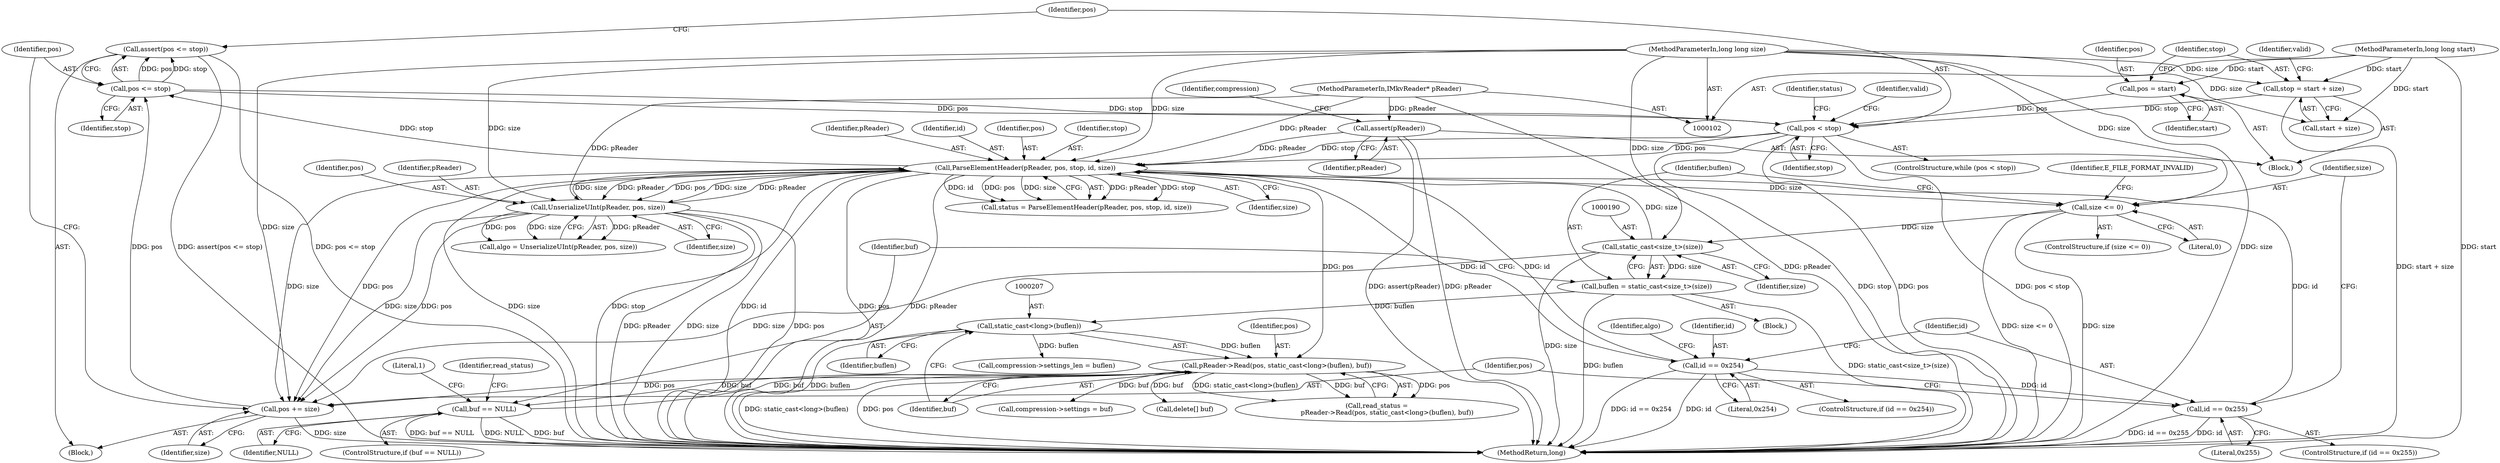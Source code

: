 digraph "0_Android_04839626ed859623901ebd3a5fd483982186b59d_179@API" {
"1000230" [label="(Call,assert(pos <= stop))"];
"1000231" [label="(Call,pos <= stop)"];
"1000227" [label="(Call,pos += size)"];
"1000156" [label="(Call,UnserializeUInt(pReader, pos, size))"];
"1000136" [label="(Call,ParseElementHeader(pReader, pos, stop, id, size))"];
"1000108" [label="(Call,assert(pReader))"];
"1000105" [label="(MethodParameterIn,IMkvReader* pReader)"];
"1000127" [label="(Call,pos < stop)"];
"1000113" [label="(Call,pos = start)"];
"1000103" [label="(MethodParameterIn,long long start)"];
"1000117" [label="(Call,stop = start + size)"];
"1000104" [label="(MethodParameterIn,long long size)"];
"1000176" [label="(Call,id == 0x255)"];
"1000149" [label="(Call,id == 0x254)"];
"1000189" [label="(Call,static_cast<size_t>(size))"];
"1000181" [label="(Call,size <= 0)"];
"1000204" [label="(Call,pReader->Read(pos, static_cast<long>(buflen), buf))"];
"1000206" [label="(Call,static_cast<long>(buflen))"];
"1000187" [label="(Call,buflen = static_cast<size_t>(size))"];
"1000195" [label="(Call,buf == NULL)"];
"1000105" [label="(MethodParameterIn,IMkvReader* pReader)"];
"1000189" [label="(Call,static_cast<size_t>(size))"];
"1000129" [label="(Identifier,stop)"];
"1000178" [label="(Literal,0x255)"];
"1000104" [label="(MethodParameterIn,long long size)"];
"1000157" [label="(Identifier,pReader)"];
"1000202" [label="(Call,read_status =\n          pReader->Read(pos, static_cast<long>(buflen), buf))"];
"1000115" [label="(Identifier,start)"];
"1000177" [label="(Identifier,id)"];
"1000195" [label="(Call,buf == NULL)"];
"1000136" [label="(Call,ParseElementHeader(pReader, pos, stop, id, size))"];
"1000191" [label="(Identifier,size)"];
"1000108" [label="(Call,assert(pReader))"];
"1000230" [label="(Call,assert(pos <= stop))"];
"1000150" [label="(Identifier,id)"];
"1000197" [label="(Identifier,NULL)"];
"1000200" [label="(Literal,1)"];
"1000128" [label="(Identifier,pos)"];
"1000227" [label="(Call,pos += size)"];
"1000222" [label="(Call,compression->settings_len = buflen)"];
"1000228" [label="(Identifier,pos)"];
"1000119" [label="(Call,start + size)"];
"1000134" [label="(Call,status = ParseElementHeader(pReader, pos, stop, id, size))"];
"1000182" [label="(Identifier,size)"];
"1000156" [label="(Call,UnserializeUInt(pReader, pos, size))"];
"1000209" [label="(Identifier,buf)"];
"1000126" [label="(ControlStructure,while (pos < stop))"];
"1000204" [label="(Call,pReader->Read(pos, static_cast<long>(buflen), buf))"];
"1000187" [label="(Call,buflen = static_cast<size_t>(size))"];
"1000180" [label="(ControlStructure,if (size <= 0))"];
"1000217" [label="(Call,compression->settings = buf)"];
"1000208" [label="(Identifier,buflen)"];
"1000196" [label="(Identifier,buf)"];
"1000206" [label="(Call,static_cast<long>(buflen))"];
"1000231" [label="(Call,pos <= stop)"];
"1000141" [label="(Identifier,size)"];
"1000135" [label="(Identifier,status)"];
"1000188" [label="(Identifier,buflen)"];
"1000117" [label="(Call,stop = start + size)"];
"1000194" [label="(ControlStructure,if (buf == NULL))"];
"1000148" [label="(ControlStructure,if (id == 0x254))"];
"1000183" [label="(Literal,0)"];
"1000179" [label="(Block,)"];
"1000111" [label="(Identifier,compression)"];
"1000137" [label="(Identifier,pReader)"];
"1000159" [label="(Identifier,size)"];
"1000155" [label="(Identifier,algo)"];
"1000203" [label="(Identifier,read_status)"];
"1000213" [label="(Call,delete[] buf)"];
"1000181" [label="(Call,size <= 0)"];
"1000176" [label="(Call,id == 0x255)"];
"1000124" [label="(Identifier,valid)"];
"1000232" [label="(Identifier,pos)"];
"1000140" [label="(Identifier,id)"];
"1000158" [label="(Identifier,pos)"];
"1000233" [label="(Identifier,stop)"];
"1000185" [label="(Identifier,E_FILE_FORMAT_INVALID)"];
"1000154" [label="(Call,algo = UnserializeUInt(pReader, pos, size))"];
"1000138" [label="(Identifier,pos)"];
"1000103" [label="(MethodParameterIn,long long start)"];
"1000175" [label="(ControlStructure,if (id == 0x255))"];
"1000149" [label="(Call,id == 0x254)"];
"1000241" [label="(MethodReturn,long)"];
"1000236" [label="(Identifier,valid)"];
"1000114" [label="(Identifier,pos)"];
"1000109" [label="(Identifier,pReader)"];
"1000229" [label="(Identifier,size)"];
"1000107" [label="(Block,)"];
"1000151" [label="(Literal,0x254)"];
"1000139" [label="(Identifier,stop)"];
"1000127" [label="(Call,pos < stop)"];
"1000113" [label="(Call,pos = start)"];
"1000130" [label="(Block,)"];
"1000205" [label="(Identifier,pos)"];
"1000118" [label="(Identifier,stop)"];
"1000230" -> "1000130"  [label="AST: "];
"1000230" -> "1000231"  [label="CFG: "];
"1000231" -> "1000230"  [label="AST: "];
"1000128" -> "1000230"  [label="CFG: "];
"1000230" -> "1000241"  [label="DDG: pos <= stop"];
"1000230" -> "1000241"  [label="DDG: assert(pos <= stop)"];
"1000231" -> "1000230"  [label="DDG: pos"];
"1000231" -> "1000230"  [label="DDG: stop"];
"1000231" -> "1000233"  [label="CFG: "];
"1000232" -> "1000231"  [label="AST: "];
"1000233" -> "1000231"  [label="AST: "];
"1000231" -> "1000127"  [label="DDG: pos"];
"1000231" -> "1000127"  [label="DDG: stop"];
"1000227" -> "1000231"  [label="DDG: pos"];
"1000136" -> "1000231"  [label="DDG: stop"];
"1000227" -> "1000130"  [label="AST: "];
"1000227" -> "1000229"  [label="CFG: "];
"1000228" -> "1000227"  [label="AST: "];
"1000229" -> "1000227"  [label="AST: "];
"1000232" -> "1000227"  [label="CFG: "];
"1000227" -> "1000241"  [label="DDG: size"];
"1000156" -> "1000227"  [label="DDG: size"];
"1000156" -> "1000227"  [label="DDG: pos"];
"1000136" -> "1000227"  [label="DDG: size"];
"1000136" -> "1000227"  [label="DDG: pos"];
"1000189" -> "1000227"  [label="DDG: size"];
"1000104" -> "1000227"  [label="DDG: size"];
"1000204" -> "1000227"  [label="DDG: pos"];
"1000156" -> "1000154"  [label="AST: "];
"1000156" -> "1000159"  [label="CFG: "];
"1000157" -> "1000156"  [label="AST: "];
"1000158" -> "1000156"  [label="AST: "];
"1000159" -> "1000156"  [label="AST: "];
"1000154" -> "1000156"  [label="CFG: "];
"1000156" -> "1000241"  [label="DDG: pReader"];
"1000156" -> "1000241"  [label="DDG: size"];
"1000156" -> "1000241"  [label="DDG: pos"];
"1000156" -> "1000136"  [label="DDG: pReader"];
"1000156" -> "1000136"  [label="DDG: size"];
"1000156" -> "1000154"  [label="DDG: pReader"];
"1000156" -> "1000154"  [label="DDG: pos"];
"1000156" -> "1000154"  [label="DDG: size"];
"1000136" -> "1000156"  [label="DDG: pReader"];
"1000136" -> "1000156"  [label="DDG: pos"];
"1000136" -> "1000156"  [label="DDG: size"];
"1000105" -> "1000156"  [label="DDG: pReader"];
"1000104" -> "1000156"  [label="DDG: size"];
"1000136" -> "1000134"  [label="AST: "];
"1000136" -> "1000141"  [label="CFG: "];
"1000137" -> "1000136"  [label="AST: "];
"1000138" -> "1000136"  [label="AST: "];
"1000139" -> "1000136"  [label="AST: "];
"1000140" -> "1000136"  [label="AST: "];
"1000141" -> "1000136"  [label="AST: "];
"1000134" -> "1000136"  [label="CFG: "];
"1000136" -> "1000241"  [label="DDG: size"];
"1000136" -> "1000241"  [label="DDG: stop"];
"1000136" -> "1000241"  [label="DDG: id"];
"1000136" -> "1000241"  [label="DDG: pos"];
"1000136" -> "1000241"  [label="DDG: pReader"];
"1000136" -> "1000134"  [label="DDG: pReader"];
"1000136" -> "1000134"  [label="DDG: stop"];
"1000136" -> "1000134"  [label="DDG: id"];
"1000136" -> "1000134"  [label="DDG: pos"];
"1000136" -> "1000134"  [label="DDG: size"];
"1000108" -> "1000136"  [label="DDG: pReader"];
"1000105" -> "1000136"  [label="DDG: pReader"];
"1000127" -> "1000136"  [label="DDG: pos"];
"1000127" -> "1000136"  [label="DDG: stop"];
"1000176" -> "1000136"  [label="DDG: id"];
"1000149" -> "1000136"  [label="DDG: id"];
"1000104" -> "1000136"  [label="DDG: size"];
"1000189" -> "1000136"  [label="DDG: size"];
"1000136" -> "1000149"  [label="DDG: id"];
"1000136" -> "1000181"  [label="DDG: size"];
"1000136" -> "1000204"  [label="DDG: pos"];
"1000108" -> "1000107"  [label="AST: "];
"1000108" -> "1000109"  [label="CFG: "];
"1000109" -> "1000108"  [label="AST: "];
"1000111" -> "1000108"  [label="CFG: "];
"1000108" -> "1000241"  [label="DDG: assert(pReader)"];
"1000108" -> "1000241"  [label="DDG: pReader"];
"1000105" -> "1000108"  [label="DDG: pReader"];
"1000105" -> "1000102"  [label="AST: "];
"1000105" -> "1000241"  [label="DDG: pReader"];
"1000127" -> "1000126"  [label="AST: "];
"1000127" -> "1000129"  [label="CFG: "];
"1000128" -> "1000127"  [label="AST: "];
"1000129" -> "1000127"  [label="AST: "];
"1000135" -> "1000127"  [label="CFG: "];
"1000236" -> "1000127"  [label="CFG: "];
"1000127" -> "1000241"  [label="DDG: pos < stop"];
"1000127" -> "1000241"  [label="DDG: stop"];
"1000127" -> "1000241"  [label="DDG: pos"];
"1000113" -> "1000127"  [label="DDG: pos"];
"1000117" -> "1000127"  [label="DDG: stop"];
"1000113" -> "1000107"  [label="AST: "];
"1000113" -> "1000115"  [label="CFG: "];
"1000114" -> "1000113"  [label="AST: "];
"1000115" -> "1000113"  [label="AST: "];
"1000118" -> "1000113"  [label="CFG: "];
"1000103" -> "1000113"  [label="DDG: start"];
"1000103" -> "1000102"  [label="AST: "];
"1000103" -> "1000241"  [label="DDG: start"];
"1000103" -> "1000117"  [label="DDG: start"];
"1000103" -> "1000119"  [label="DDG: start"];
"1000117" -> "1000107"  [label="AST: "];
"1000117" -> "1000119"  [label="CFG: "];
"1000118" -> "1000117"  [label="AST: "];
"1000119" -> "1000117"  [label="AST: "];
"1000124" -> "1000117"  [label="CFG: "];
"1000117" -> "1000241"  [label="DDG: start + size"];
"1000104" -> "1000117"  [label="DDG: size"];
"1000104" -> "1000102"  [label="AST: "];
"1000104" -> "1000241"  [label="DDG: size"];
"1000104" -> "1000119"  [label="DDG: size"];
"1000104" -> "1000181"  [label="DDG: size"];
"1000104" -> "1000189"  [label="DDG: size"];
"1000176" -> "1000175"  [label="AST: "];
"1000176" -> "1000178"  [label="CFG: "];
"1000177" -> "1000176"  [label="AST: "];
"1000178" -> "1000176"  [label="AST: "];
"1000182" -> "1000176"  [label="CFG: "];
"1000228" -> "1000176"  [label="CFG: "];
"1000176" -> "1000241"  [label="DDG: id == 0x255"];
"1000176" -> "1000241"  [label="DDG: id"];
"1000149" -> "1000176"  [label="DDG: id"];
"1000149" -> "1000148"  [label="AST: "];
"1000149" -> "1000151"  [label="CFG: "];
"1000150" -> "1000149"  [label="AST: "];
"1000151" -> "1000149"  [label="AST: "];
"1000155" -> "1000149"  [label="CFG: "];
"1000177" -> "1000149"  [label="CFG: "];
"1000149" -> "1000241"  [label="DDG: id == 0x254"];
"1000149" -> "1000241"  [label="DDG: id"];
"1000189" -> "1000187"  [label="AST: "];
"1000189" -> "1000191"  [label="CFG: "];
"1000190" -> "1000189"  [label="AST: "];
"1000191" -> "1000189"  [label="AST: "];
"1000187" -> "1000189"  [label="CFG: "];
"1000189" -> "1000241"  [label="DDG: size"];
"1000189" -> "1000187"  [label="DDG: size"];
"1000181" -> "1000189"  [label="DDG: size"];
"1000181" -> "1000180"  [label="AST: "];
"1000181" -> "1000183"  [label="CFG: "];
"1000182" -> "1000181"  [label="AST: "];
"1000183" -> "1000181"  [label="AST: "];
"1000185" -> "1000181"  [label="CFG: "];
"1000188" -> "1000181"  [label="CFG: "];
"1000181" -> "1000241"  [label="DDG: size <= 0"];
"1000181" -> "1000241"  [label="DDG: size"];
"1000204" -> "1000202"  [label="AST: "];
"1000204" -> "1000209"  [label="CFG: "];
"1000205" -> "1000204"  [label="AST: "];
"1000206" -> "1000204"  [label="AST: "];
"1000209" -> "1000204"  [label="AST: "];
"1000202" -> "1000204"  [label="CFG: "];
"1000204" -> "1000241"  [label="DDG: static_cast<long>(buflen)"];
"1000204" -> "1000241"  [label="DDG: pos"];
"1000204" -> "1000195"  [label="DDG: buf"];
"1000204" -> "1000202"  [label="DDG: pos"];
"1000204" -> "1000202"  [label="DDG: static_cast<long>(buflen)"];
"1000204" -> "1000202"  [label="DDG: buf"];
"1000206" -> "1000204"  [label="DDG: buflen"];
"1000195" -> "1000204"  [label="DDG: buf"];
"1000204" -> "1000213"  [label="DDG: buf"];
"1000204" -> "1000217"  [label="DDG: buf"];
"1000206" -> "1000208"  [label="CFG: "];
"1000207" -> "1000206"  [label="AST: "];
"1000208" -> "1000206"  [label="AST: "];
"1000209" -> "1000206"  [label="CFG: "];
"1000206" -> "1000241"  [label="DDG: buflen"];
"1000187" -> "1000206"  [label="DDG: buflen"];
"1000206" -> "1000222"  [label="DDG: buflen"];
"1000187" -> "1000179"  [label="AST: "];
"1000188" -> "1000187"  [label="AST: "];
"1000196" -> "1000187"  [label="CFG: "];
"1000187" -> "1000241"  [label="DDG: buflen"];
"1000187" -> "1000241"  [label="DDG: static_cast<size_t>(size)"];
"1000195" -> "1000194"  [label="AST: "];
"1000195" -> "1000197"  [label="CFG: "];
"1000196" -> "1000195"  [label="AST: "];
"1000197" -> "1000195"  [label="AST: "];
"1000200" -> "1000195"  [label="CFG: "];
"1000203" -> "1000195"  [label="CFG: "];
"1000195" -> "1000241"  [label="DDG: buf == NULL"];
"1000195" -> "1000241"  [label="DDG: NULL"];
"1000195" -> "1000241"  [label="DDG: buf"];
}

